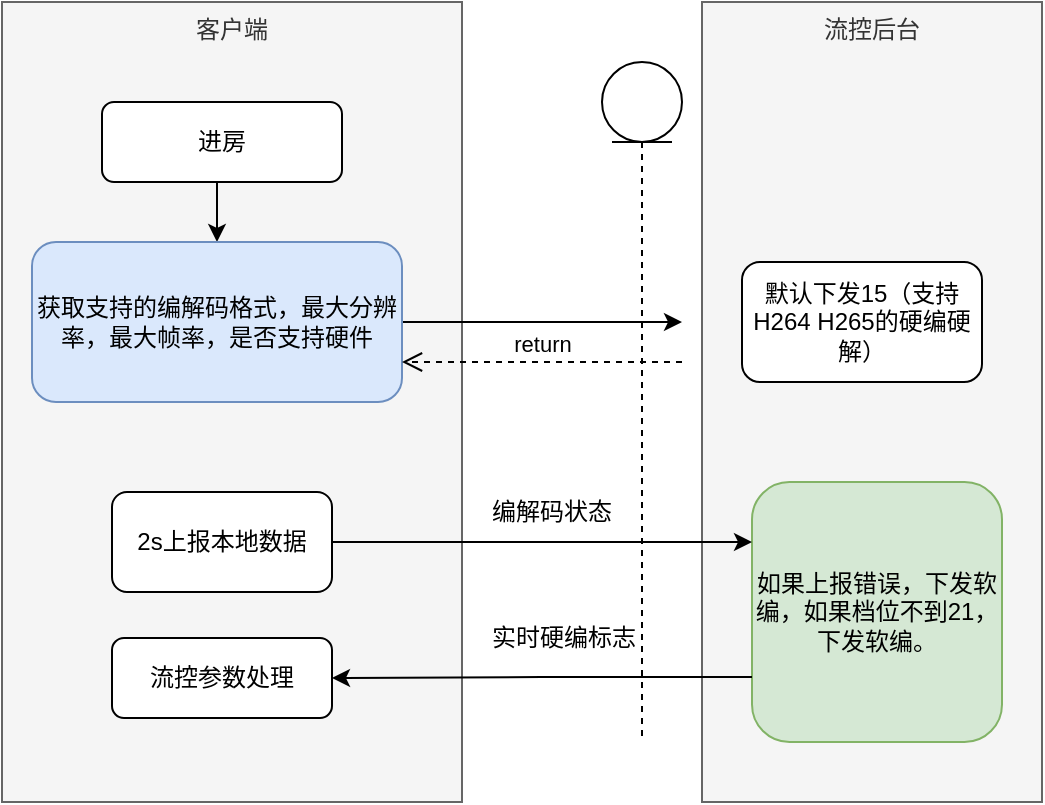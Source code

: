 <mxfile pages="1" version="11.2.3" type="github"><diagram id="0tR1LHqh8oQvzGDnUWmp" name="Page-1"><mxGraphModel dx="1422" dy="764" grid="1" gridSize="10" guides="1" tooltips="1" connect="1" arrows="1" fold="1" page="1" pageScale="1" pageWidth="827" pageHeight="1169" math="0" shadow="0"><root><mxCell id="0"/><mxCell id="1" parent="0"/><UserObject label="流控后台" treeRoot="1" id="W7nyulE5Ur8j8IZQdqcY-13"><mxCell style="whiteSpace=wrap;html=1;align=center;treeFolding=1;treeMoving=1;container=1;recursiveResize=0;verticalAlign=top;fillColor=#f5f5f5;strokeColor=#666666;fontColor=#333333;" vertex="1" parent="1"><mxGeometry x="480" y="60" width="170" height="400" as="geometry"/></mxCell></UserObject><mxCell id="W7nyulE5Ur8j8IZQdqcY-14" value="如果上报错误，下发软编，如果档位不到21，下发软编。" style="rounded=1;whiteSpace=wrap;html=1;fillColor=#d5e8d4;strokeColor=#82b366;" vertex="1" parent="W7nyulE5Ur8j8IZQdqcY-13"><mxGeometry x="25" y="240" width="125" height="130" as="geometry"/></mxCell><UserObject label="客户端" treeRoot="1" id="W7nyulE5Ur8j8IZQdqcY-12"><mxCell style="whiteSpace=wrap;html=1;align=center;treeFolding=1;treeMoving=1;container=1;recursiveResize=0;verticalAlign=top;fillColor=#f5f5f5;strokeColor=#666666;fontColor=#333333;" vertex="1" parent="1"><mxGeometry x="130" y="60" width="230" height="400" as="geometry"/></mxCell></UserObject><mxCell id="W7nyulE5Ur8j8IZQdqcY-17" value="流控参数处理" style="rounded=1;whiteSpace=wrap;html=1;" vertex="1" parent="W7nyulE5Ur8j8IZQdqcY-12"><mxGeometry x="55" y="318" width="110" height="40" as="geometry"/></mxCell><mxCell id="W7nyulE5Ur8j8IZQdqcY-4" style="edgeStyle=orthogonalEdgeStyle;rounded=0;orthogonalLoop=1;jettySize=auto;html=1;exitX=0.5;exitY=1;exitDx=0;exitDy=0;entryX=0.5;entryY=0;entryDx=0;entryDy=0;" edge="1" parent="1" source="W7nyulE5Ur8j8IZQdqcY-1" target="W7nyulE5Ur8j8IZQdqcY-2"><mxGeometry relative="1" as="geometry"/></mxCell><mxCell id="W7nyulE5Ur8j8IZQdqcY-1" value="进房" style="rounded=1;whiteSpace=wrap;html=1;" vertex="1" parent="1"><mxGeometry x="180" y="110" width="120" height="40" as="geometry"/></mxCell><mxCell id="W7nyulE5Ur8j8IZQdqcY-6" style="edgeStyle=orthogonalEdgeStyle;rounded=0;orthogonalLoop=1;jettySize=auto;html=1;exitX=1;exitY=0.5;exitDx=0;exitDy=0;" edge="1" parent="1" source="W7nyulE5Ur8j8IZQdqcY-2"><mxGeometry relative="1" as="geometry"><mxPoint x="470" y="220" as="targetPoint"/></mxGeometry></mxCell><mxCell id="W7nyulE5Ur8j8IZQdqcY-2" value="获取支持的编解码格式，最大分辨率，最大帧率，是否支持硬件" style="rounded=1;whiteSpace=wrap;html=1;fillColor=#dae8fc;strokeColor=#6c8ebf;" vertex="1" parent="1"><mxGeometry x="145" y="180" width="185" height="80" as="geometry"/></mxCell><mxCell id="W7nyulE5Ur8j8IZQdqcY-5" value="" style="shape=umlLifeline;participant=umlEntity;perimeter=lifelinePerimeter;whiteSpace=wrap;html=1;container=1;collapsible=0;recursiveResize=0;verticalAlign=top;spacingTop=36;labelBackgroundColor=#ffffff;outlineConnect=0;" vertex="1" parent="1"><mxGeometry x="430" y="90" width="40" height="340" as="geometry"/></mxCell><mxCell id="W7nyulE5Ur8j8IZQdqcY-9" value="return" style="html=1;verticalAlign=bottom;endArrow=open;dashed=1;endSize=8;entryX=1;entryY=0.75;entryDx=0;entryDy=0;" edge="1" parent="1" target="W7nyulE5Ur8j8IZQdqcY-2"><mxGeometry relative="1" as="geometry"><mxPoint x="470" y="240" as="sourcePoint"/><mxPoint x="350" y="240" as="targetPoint"/></mxGeometry></mxCell><mxCell id="W7nyulE5Ur8j8IZQdqcY-10" value="默认下发15（支持H264 H265的硬编硬解）" style="rounded=1;whiteSpace=wrap;html=1;" vertex="1" parent="1"><mxGeometry x="500" y="190" width="120" height="60" as="geometry"/></mxCell><mxCell id="W7nyulE5Ur8j8IZQdqcY-15" style="edgeStyle=orthogonalEdgeStyle;rounded=0;orthogonalLoop=1;jettySize=auto;html=1;exitX=1;exitY=0.5;exitDx=0;exitDy=0;" edge="1" parent="1" source="W7nyulE5Ur8j8IZQdqcY-11" target="W7nyulE5Ur8j8IZQdqcY-14"><mxGeometry relative="1" as="geometry"><Array as="points"><mxPoint x="490" y="330"/><mxPoint x="490" y="330"/></Array></mxGeometry></mxCell><mxCell id="W7nyulE5Ur8j8IZQdqcY-11" value="2s上报本地数据" style="rounded=1;whiteSpace=wrap;html=1;" vertex="1" parent="1"><mxGeometry x="185" y="305" width="110" height="50" as="geometry"/></mxCell><mxCell id="W7nyulE5Ur8j8IZQdqcY-16" value="编解码状态" style="text;html=1;resizable=0;points=[];autosize=1;align=left;verticalAlign=top;spacingTop=-4;" vertex="1" parent="1"><mxGeometry x="373" y="305" width="80" height="20" as="geometry"/></mxCell><mxCell id="W7nyulE5Ur8j8IZQdqcY-18" style="edgeStyle=orthogonalEdgeStyle;rounded=0;orthogonalLoop=1;jettySize=auto;html=1;exitX=0;exitY=0.75;exitDx=0;exitDy=0;" edge="1" parent="1" source="W7nyulE5Ur8j8IZQdqcY-14" target="W7nyulE5Ur8j8IZQdqcY-17"><mxGeometry relative="1" as="geometry"/></mxCell><mxCell id="W7nyulE5Ur8j8IZQdqcY-19" value="实时硬编标志" style="text;html=1;resizable=0;points=[];autosize=1;align=left;verticalAlign=top;spacingTop=-4;" vertex="1" parent="1"><mxGeometry x="373" y="368" width="90" height="20" as="geometry"/></mxCell></root></mxGraphModel></diagram></mxfile>